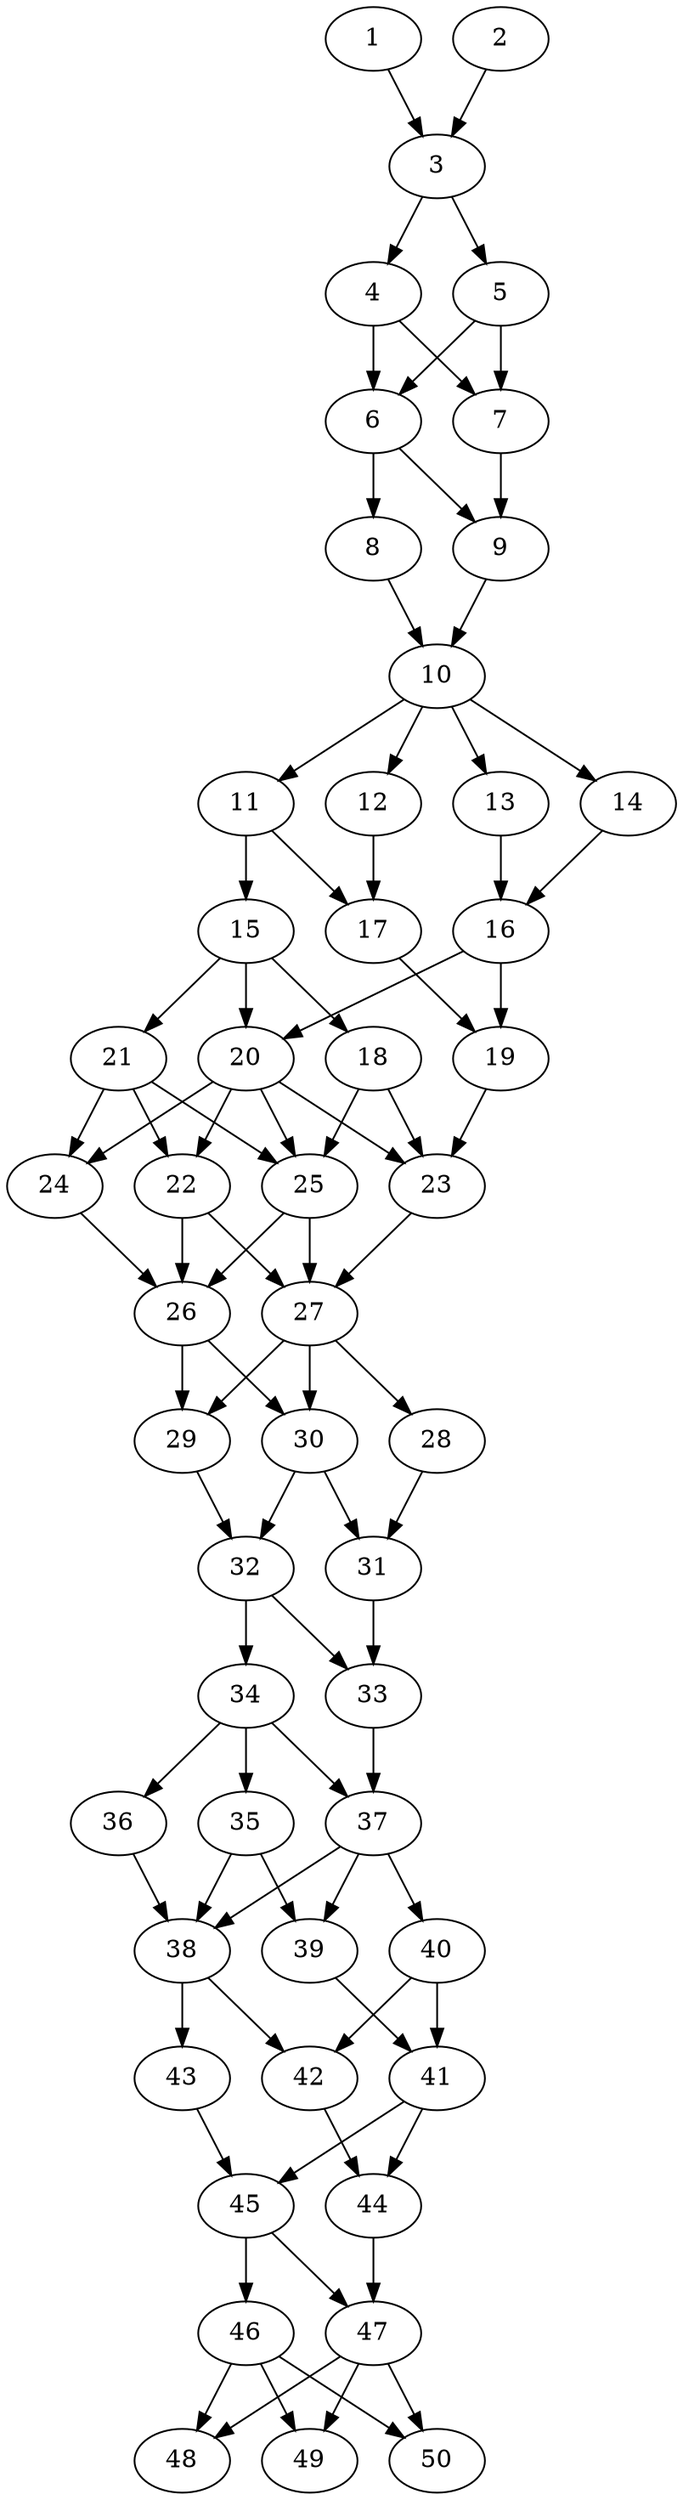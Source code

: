 // DAG automatically generated by daggen at Thu Oct  3 14:07:57 2019
// ./daggen --dot -n 50 --ccr 0.4 --fat 0.3 --regular 0.5 --density 0.7 --mindata 5242880 --maxdata 52428800 
digraph G {
  1 [size="44684800", alpha="0.11", expect_size="17873920"] 
  1 -> 3 [size ="17873920"]
  2 [size="28418560", alpha="0.20", expect_size="11367424"] 
  2 -> 3 [size ="11367424"]
  3 [size="48325120", alpha="0.03", expect_size="19330048"] 
  3 -> 4 [size ="19330048"]
  3 -> 5 [size ="19330048"]
  4 [size="59046400", alpha="0.06", expect_size="23618560"] 
  4 -> 6 [size ="23618560"]
  4 -> 7 [size ="23618560"]
  5 [size="65218560", alpha="0.13", expect_size="26087424"] 
  5 -> 6 [size ="26087424"]
  5 -> 7 [size ="26087424"]
  6 [size="119713280", alpha="0.12", expect_size="47885312"] 
  6 -> 8 [size ="47885312"]
  6 -> 9 [size ="47885312"]
  7 [size="98122240", alpha="0.10", expect_size="39248896"] 
  7 -> 9 [size ="39248896"]
  8 [size="31900160", alpha="0.18", expect_size="12760064"] 
  8 -> 10 [size ="12760064"]
  9 [size="62487040", alpha="0.10", expect_size="24994816"] 
  9 -> 10 [size ="24994816"]
  10 [size="40396800", alpha="0.18", expect_size="16158720"] 
  10 -> 11 [size ="16158720"]
  10 -> 12 [size ="16158720"]
  10 -> 13 [size ="16158720"]
  10 -> 14 [size ="16158720"]
  11 [size="104465920", alpha="0.20", expect_size="41786368"] 
  11 -> 15 [size ="41786368"]
  11 -> 17 [size ="41786368"]
  12 [size="53419520", alpha="0.10", expect_size="21367808"] 
  12 -> 17 [size ="21367808"]
  13 [size="53276160", alpha="0.05", expect_size="21310464"] 
  13 -> 16 [size ="21310464"]
  14 [size="69130240", alpha="0.12", expect_size="27652096"] 
  14 -> 16 [size ="27652096"]
  15 [size="107374080", alpha="0.07", expect_size="42949632"] 
  15 -> 18 [size ="42949632"]
  15 -> 20 [size ="42949632"]
  15 -> 21 [size ="42949632"]
  16 [size="65016320", alpha="0.02", expect_size="26006528"] 
  16 -> 19 [size ="26006528"]
  16 -> 20 [size ="26006528"]
  17 [size="20021760", alpha="0.16", expect_size="8008704"] 
  17 -> 19 [size ="8008704"]
  18 [size="77253120", alpha="0.03", expect_size="30901248"] 
  18 -> 23 [size ="30901248"]
  18 -> 25 [size ="30901248"]
  19 [size="67338240", alpha="0.01", expect_size="26935296"] 
  19 -> 23 [size ="26935296"]
  20 [size="128593920", alpha="0.07", expect_size="51437568"] 
  20 -> 22 [size ="51437568"]
  20 -> 23 [size ="51437568"]
  20 -> 24 [size ="51437568"]
  20 -> 25 [size ="51437568"]
  21 [size="116861440", alpha="0.19", expect_size="46744576"] 
  21 -> 22 [size ="46744576"]
  21 -> 24 [size ="46744576"]
  21 -> 25 [size ="46744576"]
  22 [size="116157440", alpha="0.13", expect_size="46462976"] 
  22 -> 26 [size ="46462976"]
  22 -> 27 [size ="46462976"]
  23 [size="54497280", alpha="0.13", expect_size="21798912"] 
  23 -> 27 [size ="21798912"]
  24 [size="82406400", alpha="0.01", expect_size="32962560"] 
  24 -> 26 [size ="32962560"]
  25 [size="36948480", alpha="0.18", expect_size="14779392"] 
  25 -> 26 [size ="14779392"]
  25 -> 27 [size ="14779392"]
  26 [size="75791360", alpha="0.13", expect_size="30316544"] 
  26 -> 29 [size ="30316544"]
  26 -> 30 [size ="30316544"]
  27 [size="89807360", alpha="0.02", expect_size="35922944"] 
  27 -> 28 [size ="35922944"]
  27 -> 29 [size ="35922944"]
  27 -> 30 [size ="35922944"]
  28 [size="66234880", alpha="0.14", expect_size="26493952"] 
  28 -> 31 [size ="26493952"]
  29 [size="81768960", alpha="0.15", expect_size="32707584"] 
  29 -> 32 [size ="32707584"]
  30 [size="88358400", alpha="0.01", expect_size="35343360"] 
  30 -> 31 [size ="35343360"]
  30 -> 32 [size ="35343360"]
  31 [size="13591040", alpha="0.01", expect_size="5436416"] 
  31 -> 33 [size ="5436416"]
  32 [size="124976640", alpha="0.09", expect_size="49990656"] 
  32 -> 33 [size ="49990656"]
  32 -> 34 [size ="49990656"]
  33 [size="83932160", alpha="0.04", expect_size="33572864"] 
  33 -> 37 [size ="33572864"]
  34 [size="43642880", alpha="0.08", expect_size="17457152"] 
  34 -> 35 [size ="17457152"]
  34 -> 36 [size ="17457152"]
  34 -> 37 [size ="17457152"]
  35 [size="50048000", alpha="0.08", expect_size="20019200"] 
  35 -> 38 [size ="20019200"]
  35 -> 39 [size ="20019200"]
  36 [size="37296640", alpha="0.17", expect_size="14918656"] 
  36 -> 38 [size ="14918656"]
  37 [size="111992320", alpha="0.07", expect_size="44796928"] 
  37 -> 38 [size ="44796928"]
  37 -> 39 [size ="44796928"]
  37 -> 40 [size ="44796928"]
  38 [size="123225600", alpha="0.08", expect_size="49290240"] 
  38 -> 42 [size ="49290240"]
  38 -> 43 [size ="49290240"]
  39 [size="89789440", alpha="0.18", expect_size="35915776"] 
  39 -> 41 [size ="35915776"]
  40 [size="61063680", alpha="0.07", expect_size="24425472"] 
  40 -> 41 [size ="24425472"]
  40 -> 42 [size ="24425472"]
  41 [size="64340480", alpha="0.15", expect_size="25736192"] 
  41 -> 44 [size ="25736192"]
  41 -> 45 [size ="25736192"]
  42 [size="73011200", alpha="0.19", expect_size="29204480"] 
  42 -> 44 [size ="29204480"]
  43 [size="127390720", alpha="0.11", expect_size="50956288"] 
  43 -> 45 [size ="50956288"]
  44 [size="31723520", alpha="0.15", expect_size="12689408"] 
  44 -> 47 [size ="12689408"]
  45 [size="77957120", alpha="0.02", expect_size="31182848"] 
  45 -> 46 [size ="31182848"]
  45 -> 47 [size ="31182848"]
  46 [size="124436480", alpha="0.00", expect_size="49774592"] 
  46 -> 48 [size ="49774592"]
  46 -> 49 [size ="49774592"]
  46 -> 50 [size ="49774592"]
  47 [size="105103360", alpha="0.11", expect_size="42041344"] 
  47 -> 48 [size ="42041344"]
  47 -> 49 [size ="42041344"]
  47 -> 50 [size ="42041344"]
  48 [size="26874880", alpha="0.12", expect_size="10749952"] 
  49 [size="71864320", alpha="0.03", expect_size="28745728"] 
  50 [size="58373120", alpha="0.08", expect_size="23349248"] 
}
